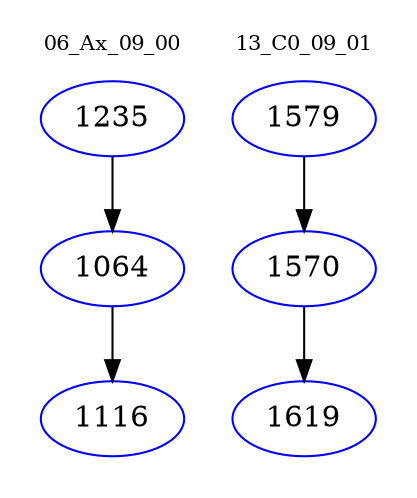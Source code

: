 digraph{
subgraph cluster_0 {
color = white
label = "06_Ax_09_00";
fontsize=10;
T0_1235 [label="1235", color="blue"]
T0_1235 -> T0_1064 [color="black"]
T0_1064 [label="1064", color="blue"]
T0_1064 -> T0_1116 [color="black"]
T0_1116 [label="1116", color="blue"]
}
subgraph cluster_1 {
color = white
label = "13_C0_09_01";
fontsize=10;
T1_1579 [label="1579", color="blue"]
T1_1579 -> T1_1570 [color="black"]
T1_1570 [label="1570", color="blue"]
T1_1570 -> T1_1619 [color="black"]
T1_1619 [label="1619", color="blue"]
}
}
